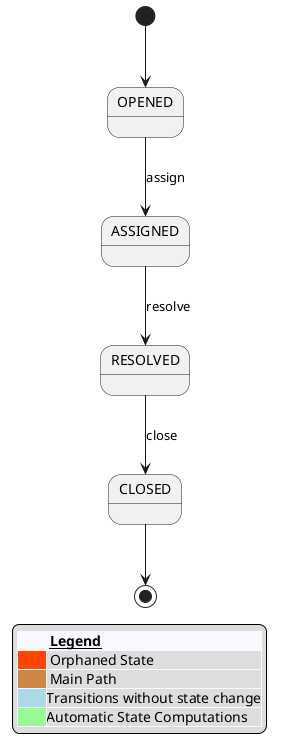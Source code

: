 @startuml
<style>
     diamond {
     BackgroundColor #palegreen
     LineColor #green
     LineThickness 2.5
     }
  </style>
  skinparam state  {
   BorderThickness<<MAIN_PATH>> 4
   BorderColor<<MAIN_PATH>> Peru
   BackgroundColor<<MAIN_PATH>> Bisque
   BackgroundColor<<orphaned>> OrangeRed
  }
state CLOSED
state RESOLVED
state ASSIGNED
state OPENED
CLOSED --> [*]
RESOLVED --> CLOSED : close
ASSIGNED --> RESOLVED : resolve
[*] --> OPENED
OPENED --> ASSIGNED : assign
legend right
<#GhostWhite,#GhostWhite>|        |= __Legend__ |
|<#OrangeRed>   | Orphaned State|
|<#Peru>   | Main Path|
|<#LightBlue> |Transitions without state change|
|<#PaleGreen> |Automatic State Computations|
endlegend
@enduml
